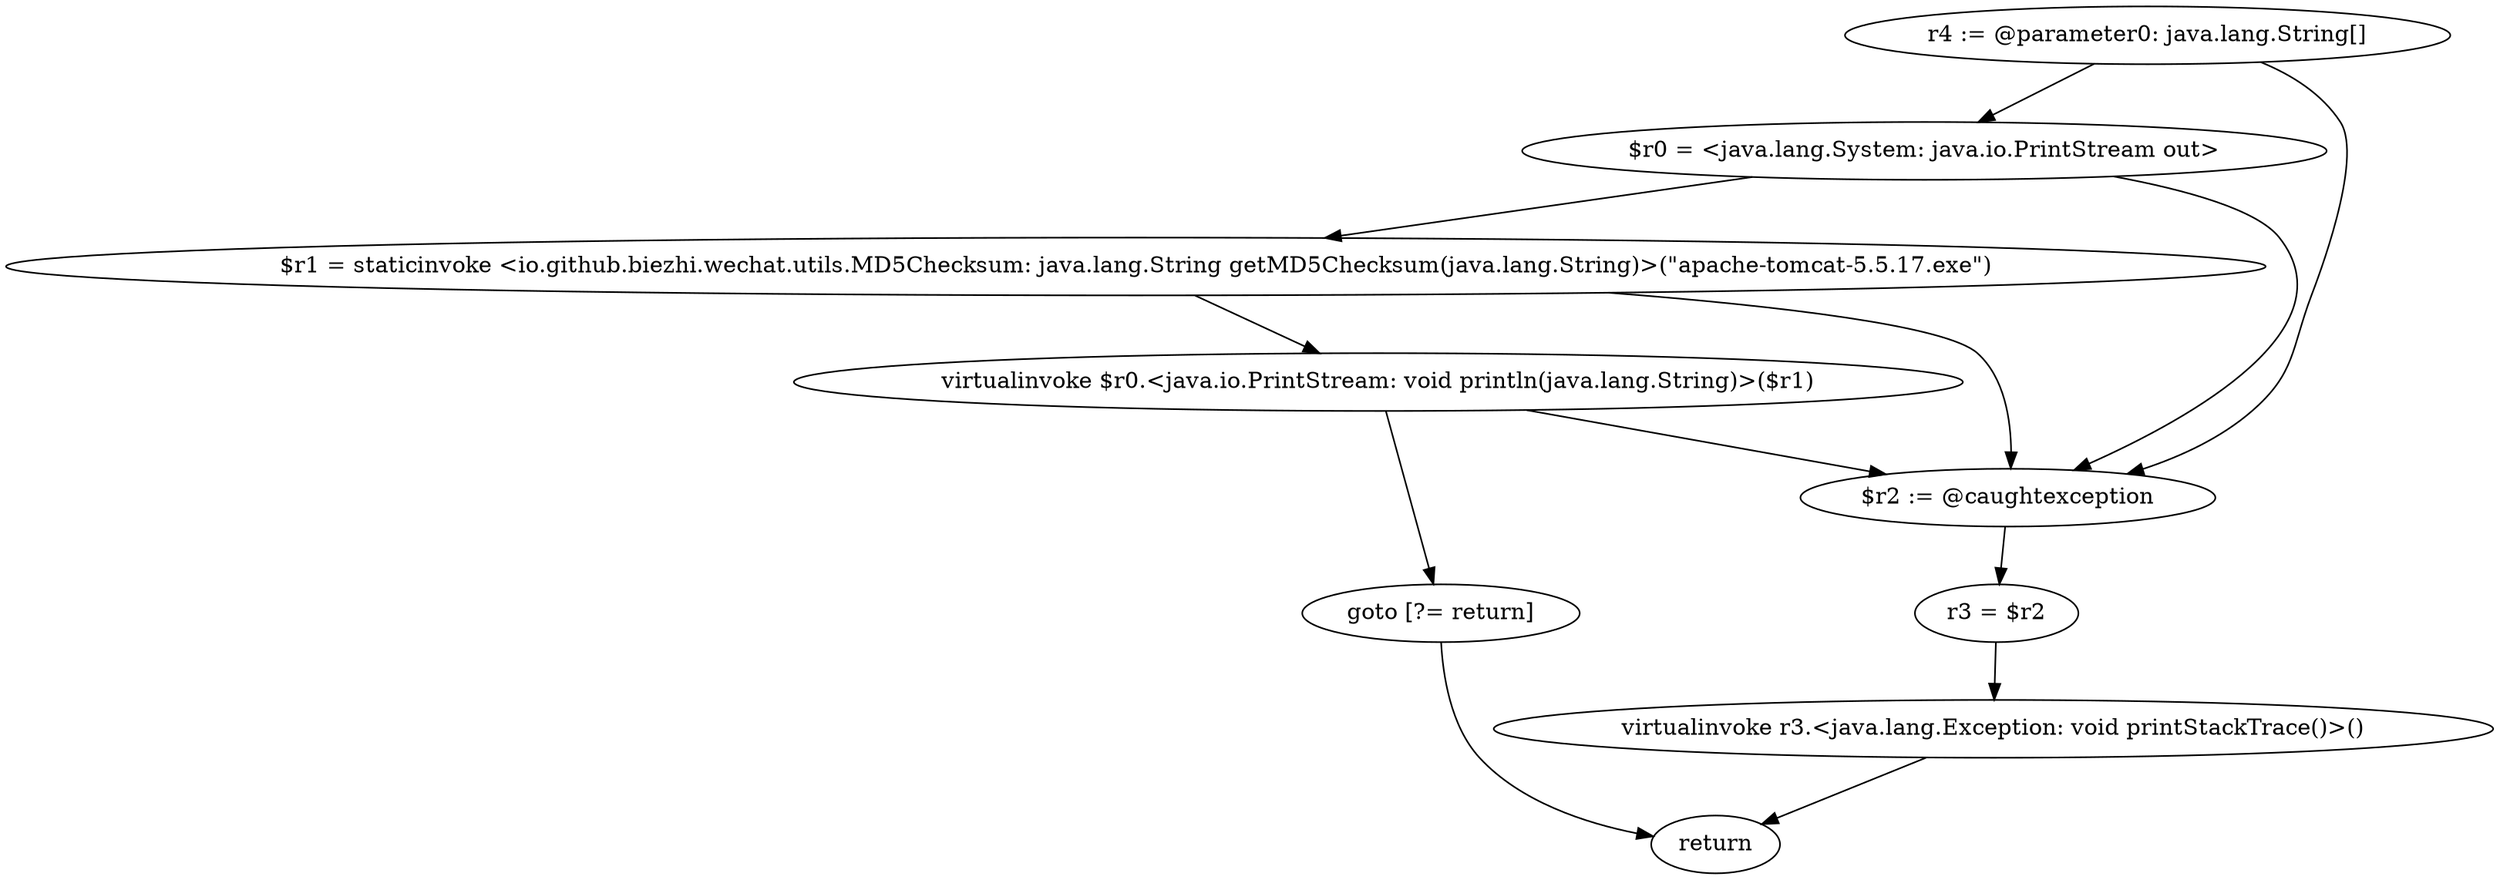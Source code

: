 digraph "unitGraph" {
    "r4 := @parameter0: java.lang.String[]"
    "$r0 = <java.lang.System: java.io.PrintStream out>"
    "$r1 = staticinvoke <io.github.biezhi.wechat.utils.MD5Checksum: java.lang.String getMD5Checksum(java.lang.String)>(\"apache-tomcat-5.5.17.exe\")"
    "virtualinvoke $r0.<java.io.PrintStream: void println(java.lang.String)>($r1)"
    "goto [?= return]"
    "$r2 := @caughtexception"
    "r3 = $r2"
    "virtualinvoke r3.<java.lang.Exception: void printStackTrace()>()"
    "return"
    "r4 := @parameter0: java.lang.String[]"->"$r0 = <java.lang.System: java.io.PrintStream out>";
    "r4 := @parameter0: java.lang.String[]"->"$r2 := @caughtexception";
    "$r0 = <java.lang.System: java.io.PrintStream out>"->"$r1 = staticinvoke <io.github.biezhi.wechat.utils.MD5Checksum: java.lang.String getMD5Checksum(java.lang.String)>(\"apache-tomcat-5.5.17.exe\")";
    "$r0 = <java.lang.System: java.io.PrintStream out>"->"$r2 := @caughtexception";
    "$r1 = staticinvoke <io.github.biezhi.wechat.utils.MD5Checksum: java.lang.String getMD5Checksum(java.lang.String)>(\"apache-tomcat-5.5.17.exe\")"->"virtualinvoke $r0.<java.io.PrintStream: void println(java.lang.String)>($r1)";
    "$r1 = staticinvoke <io.github.biezhi.wechat.utils.MD5Checksum: java.lang.String getMD5Checksum(java.lang.String)>(\"apache-tomcat-5.5.17.exe\")"->"$r2 := @caughtexception";
    "virtualinvoke $r0.<java.io.PrintStream: void println(java.lang.String)>($r1)"->"goto [?= return]";
    "virtualinvoke $r0.<java.io.PrintStream: void println(java.lang.String)>($r1)"->"$r2 := @caughtexception";
    "goto [?= return]"->"return";
    "$r2 := @caughtexception"->"r3 = $r2";
    "r3 = $r2"->"virtualinvoke r3.<java.lang.Exception: void printStackTrace()>()";
    "virtualinvoke r3.<java.lang.Exception: void printStackTrace()>()"->"return";
}
